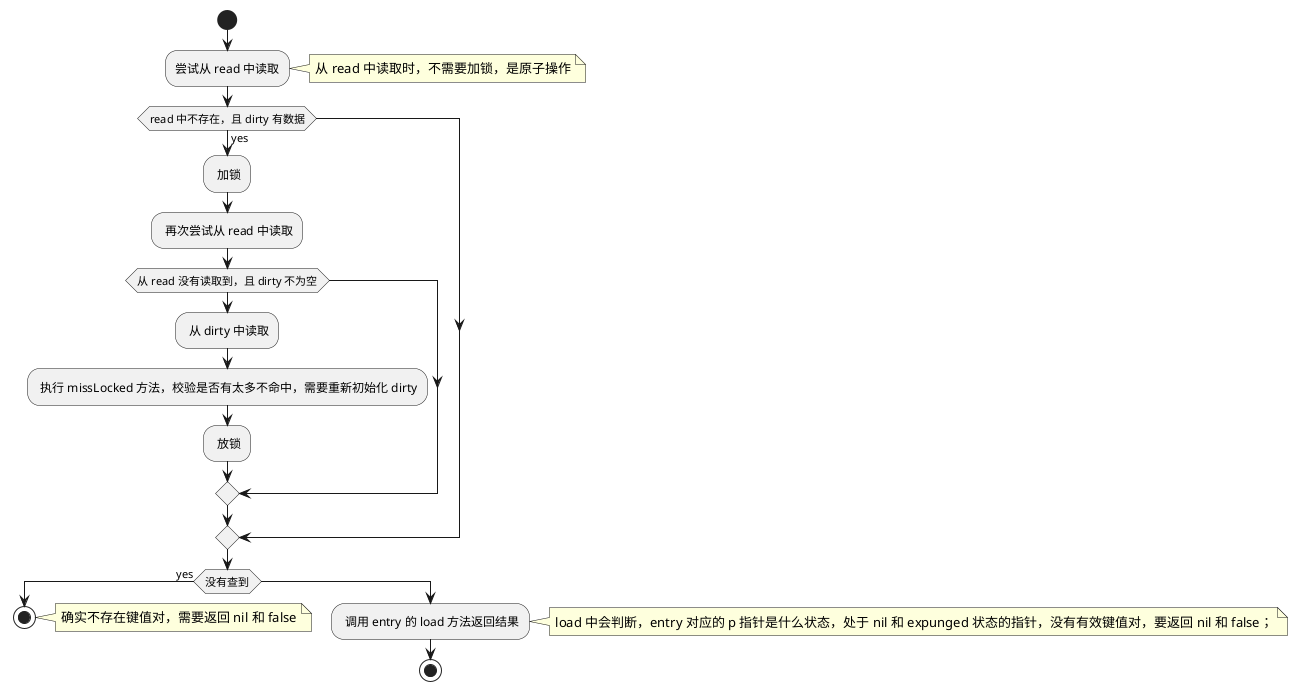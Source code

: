 @startuml
' Load 过程
start
:尝试从 read 中读取;
note right
    从 read 中读取时，不需要加锁，是原子操作
end note
if (read 中不存在，且 dirty 有数据) then (yes)
    : 加锁;
    : 再次尝试从 read 中读取;
    if(从 read 没有读取到，且 dirty 不为空) then
        : 从 dirty 中读取;
        : 执行 missLocked 方法，校验是否有太多不命中，需要重新初始化 dirty;
        : 放锁;
    endif
endif
if (没有查到) then (yes)
    stop
    note right
        确实不存在键值对，需要返回 nil 和 false
    end note
else
    : 调用 entry 的 load 方法返回结果;
    note right
        load 中会判断，entry 对应的 p 指针是什么状态，处于 nil 和 expunged 状态的指针，没有有效键值对，要返回 nil 和 false；
    end note

stop

@enduml


@startuml
' Delete 过程
start
: 尝试从 read 中读取;
if (read 中不存在，且 dirty 有数据) then (yes)
    : 加锁;
    : 再次尝试从 read 中读取;
    if (read 中没有，但是 dirty 有数据) then (yes)
        : 从 dirty 中直接删除;
        : 触发一次 missLocked 调用;
    endif
    : 放锁;
endif
if (查询到键值对) then (yes)
    : 调用查询到的 entry 的 delete 方法;
    note right
        delete 方法中，会将 entry 的 p 指针置为 nil；
        需要注意的是，如果这个键值对在 read 中，此时 read 中依然保持有 key 和 entry 之间的映射关系；
        而如果是在 dirty 中发现的，则没有这个映射关系，注意上面直接调用 map 的 delete 函数；
    end note
    stop
endif
stop
@enduml


@startuml
' Store 过程
start
: 尝试从 read 中读取;
if (read 中存在) then (yes)
    : 调用 entry 的 tryStore 方法，尝试直接更新 entry 的 p 指针;
    if(更新成功) then (yes)
        stop
    endif
endif
: 加锁;
: 再次尝试从 read 中读取;
if(read 中存在) then (yes)
    if(entry 中 p 是 expunged) then (yes)
        : 将 entry 的 p 指针改为 nil;
        : 直接在 dirty 中添加键值对;
    endif
    : 调用 entry 的 storeLocked 方法更新其 p 指针的值;
else if(在 dirty 中查到键值对) then (yes)
    : 直接调用 entry 的storeLocked 方法更新其 p 指针的值;
else
    if(dirty 为空) then (yes)
        : 初始化 dirty;
        : 将 read 中的键值对复制到 dirty 中;
    endif
    : 在 dirty 中新增要加入的键值对;
endif
: 放锁;
stop
@enduml